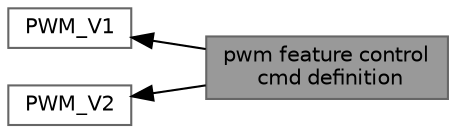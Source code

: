 digraph "pwm feature control cmd definition"
{
 // LATEX_PDF_SIZE
  bgcolor="transparent";
  edge [fontname=Helvetica,fontsize=10,labelfontname=Helvetica,labelfontsize=10];
  node [fontname=Helvetica,fontsize=10,shape=box,height=0.2,width=0.4];
  rankdir=LR;
  Node1 [label="pwm feature control\l cmd definition",height=0.2,width=0.4,color="gray40", fillcolor="grey60", style="filled", fontcolor="black",tooltip=" "];
  Node2 [label="PWM_V1",height=0.2,width=0.4,color="grey40", fillcolor="white", style="filled",URL="$group___p_w_m___v1.html",tooltip=" "];
  Node3 [label="PWM_V2",height=0.2,width=0.4,color="grey40", fillcolor="white", style="filled",URL="$group___p_w_m___v2.html",tooltip=" "];
  Node2->Node1 [shape=plaintext, dir="back", style="solid"];
  Node3->Node1 [shape=plaintext, dir="back", style="solid"];
}
